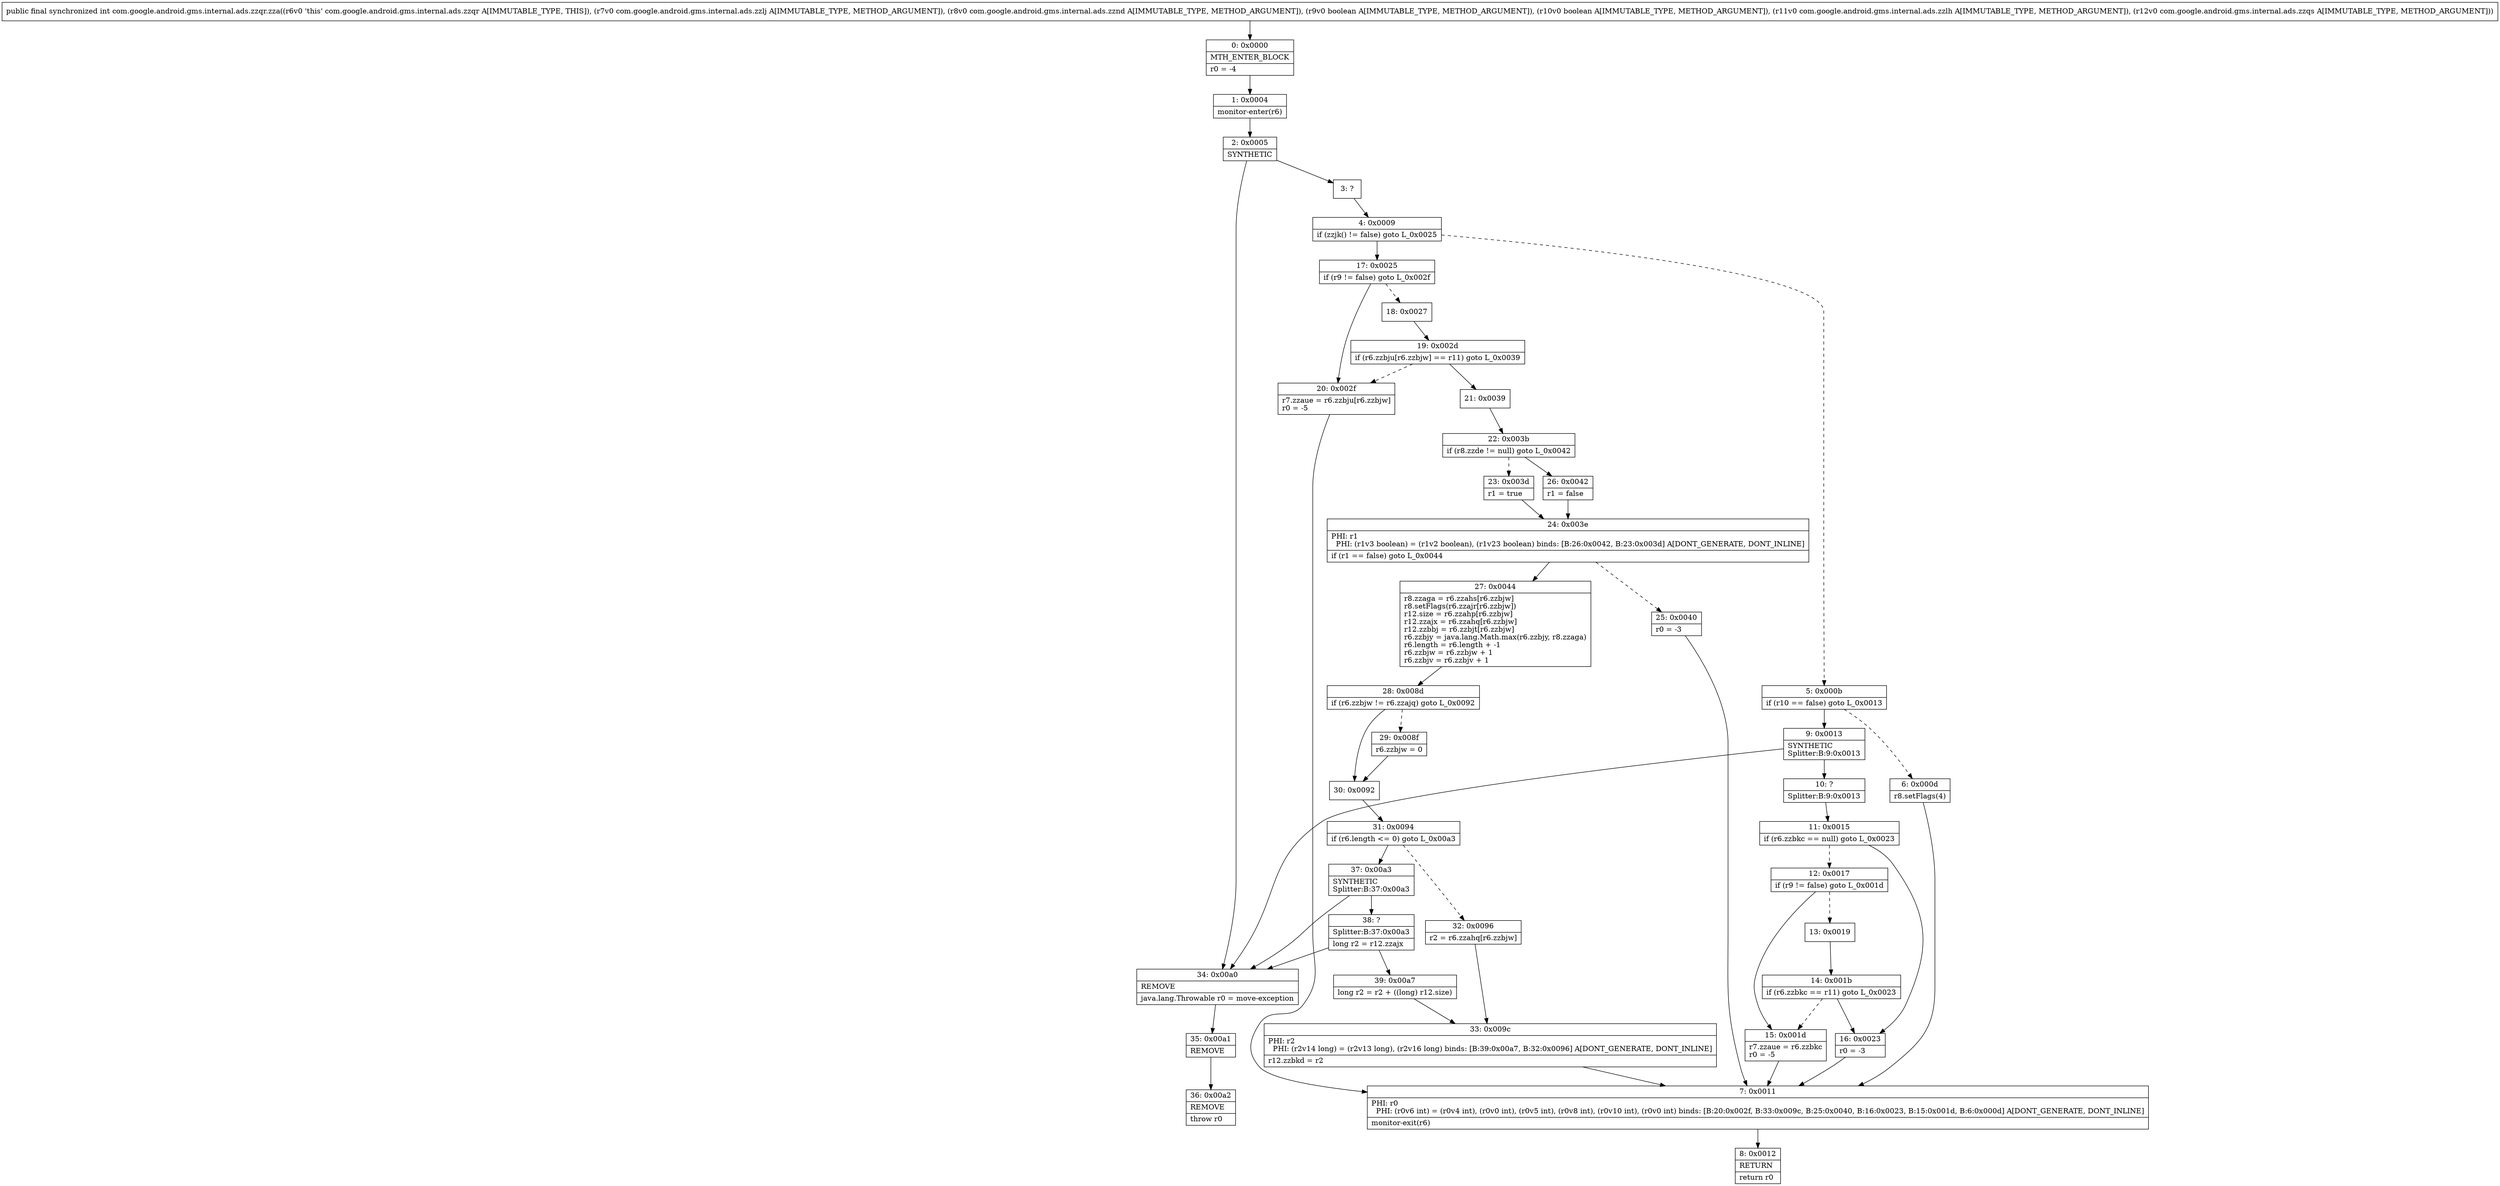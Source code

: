 digraph "CFG forcom.google.android.gms.internal.ads.zzqr.zza(Lcom\/google\/android\/gms\/internal\/ads\/zzlj;Lcom\/google\/android\/gms\/internal\/ads\/zznd;ZZLcom\/google\/android\/gms\/internal\/ads\/zzlh;Lcom\/google\/android\/gms\/internal\/ads\/zzqs;)I" {
Node_0 [shape=record,label="{0\:\ 0x0000|MTH_ENTER_BLOCK\l|r0 = \-4\l}"];
Node_1 [shape=record,label="{1\:\ 0x0004|monitor\-enter(r6)\l}"];
Node_2 [shape=record,label="{2\:\ 0x0005|SYNTHETIC\l}"];
Node_3 [shape=record,label="{3\:\ ?}"];
Node_4 [shape=record,label="{4\:\ 0x0009|if (zzjk() != false) goto L_0x0025\l}"];
Node_5 [shape=record,label="{5\:\ 0x000b|if (r10 == false) goto L_0x0013\l}"];
Node_6 [shape=record,label="{6\:\ 0x000d|r8.setFlags(4)\l}"];
Node_7 [shape=record,label="{7\:\ 0x0011|PHI: r0 \l  PHI: (r0v6 int) = (r0v4 int), (r0v0 int), (r0v5 int), (r0v8 int), (r0v10 int), (r0v0 int) binds: [B:20:0x002f, B:33:0x009c, B:25:0x0040, B:16:0x0023, B:15:0x001d, B:6:0x000d] A[DONT_GENERATE, DONT_INLINE]\l|monitor\-exit(r6)\l}"];
Node_8 [shape=record,label="{8\:\ 0x0012|RETURN\l|return r0\l}"];
Node_9 [shape=record,label="{9\:\ 0x0013|SYNTHETIC\lSplitter:B:9:0x0013\l}"];
Node_10 [shape=record,label="{10\:\ ?|Splitter:B:9:0x0013\l}"];
Node_11 [shape=record,label="{11\:\ 0x0015|if (r6.zzbkc == null) goto L_0x0023\l}"];
Node_12 [shape=record,label="{12\:\ 0x0017|if (r9 != false) goto L_0x001d\l}"];
Node_13 [shape=record,label="{13\:\ 0x0019}"];
Node_14 [shape=record,label="{14\:\ 0x001b|if (r6.zzbkc == r11) goto L_0x0023\l}"];
Node_15 [shape=record,label="{15\:\ 0x001d|r7.zzaue = r6.zzbkc\lr0 = \-5\l}"];
Node_16 [shape=record,label="{16\:\ 0x0023|r0 = \-3\l}"];
Node_17 [shape=record,label="{17\:\ 0x0025|if (r9 != false) goto L_0x002f\l}"];
Node_18 [shape=record,label="{18\:\ 0x0027}"];
Node_19 [shape=record,label="{19\:\ 0x002d|if (r6.zzbju[r6.zzbjw] == r11) goto L_0x0039\l}"];
Node_20 [shape=record,label="{20\:\ 0x002f|r7.zzaue = r6.zzbju[r6.zzbjw]\lr0 = \-5\l}"];
Node_21 [shape=record,label="{21\:\ 0x0039}"];
Node_22 [shape=record,label="{22\:\ 0x003b|if (r8.zzde != null) goto L_0x0042\l}"];
Node_23 [shape=record,label="{23\:\ 0x003d|r1 = true\l}"];
Node_24 [shape=record,label="{24\:\ 0x003e|PHI: r1 \l  PHI: (r1v3 boolean) = (r1v2 boolean), (r1v23 boolean) binds: [B:26:0x0042, B:23:0x003d] A[DONT_GENERATE, DONT_INLINE]\l|if (r1 == false) goto L_0x0044\l}"];
Node_25 [shape=record,label="{25\:\ 0x0040|r0 = \-3\l}"];
Node_26 [shape=record,label="{26\:\ 0x0042|r1 = false\l}"];
Node_27 [shape=record,label="{27\:\ 0x0044|r8.zzaga = r6.zzahs[r6.zzbjw]\lr8.setFlags(r6.zzajr[r6.zzbjw])\lr12.size = r6.zzahp[r6.zzbjw]\lr12.zzajx = r6.zzahq[r6.zzbjw]\lr12.zzbbj = r6.zzbjt[r6.zzbjw]\lr6.zzbjy = java.lang.Math.max(r6.zzbjy, r8.zzaga)\lr6.length = r6.length + \-1\lr6.zzbjw = r6.zzbjw + 1\lr6.zzbjv = r6.zzbjv + 1\l}"];
Node_28 [shape=record,label="{28\:\ 0x008d|if (r6.zzbjw != r6.zzajq) goto L_0x0092\l}"];
Node_29 [shape=record,label="{29\:\ 0x008f|r6.zzbjw = 0\l}"];
Node_30 [shape=record,label="{30\:\ 0x0092}"];
Node_31 [shape=record,label="{31\:\ 0x0094|if (r6.length \<= 0) goto L_0x00a3\l}"];
Node_32 [shape=record,label="{32\:\ 0x0096|r2 = r6.zzahq[r6.zzbjw]\l}"];
Node_33 [shape=record,label="{33\:\ 0x009c|PHI: r2 \l  PHI: (r2v14 long) = (r2v13 long), (r2v16 long) binds: [B:39:0x00a7, B:32:0x0096] A[DONT_GENERATE, DONT_INLINE]\l|r12.zzbkd = r2\l}"];
Node_34 [shape=record,label="{34\:\ 0x00a0|REMOVE\l|java.lang.Throwable r0 = move\-exception\l}"];
Node_35 [shape=record,label="{35\:\ 0x00a1|REMOVE\l}"];
Node_36 [shape=record,label="{36\:\ 0x00a2|REMOVE\l|throw r0\l}"];
Node_37 [shape=record,label="{37\:\ 0x00a3|SYNTHETIC\lSplitter:B:37:0x00a3\l}"];
Node_38 [shape=record,label="{38\:\ ?|Splitter:B:37:0x00a3\l|long r2 = r12.zzajx\l}"];
Node_39 [shape=record,label="{39\:\ 0x00a7|long r2 = r2 + ((long) r12.size)\l}"];
MethodNode[shape=record,label="{public final synchronized int com.google.android.gms.internal.ads.zzqr.zza((r6v0 'this' com.google.android.gms.internal.ads.zzqr A[IMMUTABLE_TYPE, THIS]), (r7v0 com.google.android.gms.internal.ads.zzlj A[IMMUTABLE_TYPE, METHOD_ARGUMENT]), (r8v0 com.google.android.gms.internal.ads.zznd A[IMMUTABLE_TYPE, METHOD_ARGUMENT]), (r9v0 boolean A[IMMUTABLE_TYPE, METHOD_ARGUMENT]), (r10v0 boolean A[IMMUTABLE_TYPE, METHOD_ARGUMENT]), (r11v0 com.google.android.gms.internal.ads.zzlh A[IMMUTABLE_TYPE, METHOD_ARGUMENT]), (r12v0 com.google.android.gms.internal.ads.zzqs A[IMMUTABLE_TYPE, METHOD_ARGUMENT])) }"];
MethodNode -> Node_0;
Node_0 -> Node_1;
Node_1 -> Node_2;
Node_2 -> Node_3;
Node_2 -> Node_34;
Node_3 -> Node_4;
Node_4 -> Node_5[style=dashed];
Node_4 -> Node_17;
Node_5 -> Node_6[style=dashed];
Node_5 -> Node_9;
Node_6 -> Node_7;
Node_7 -> Node_8;
Node_9 -> Node_10;
Node_9 -> Node_34;
Node_10 -> Node_11;
Node_11 -> Node_12[style=dashed];
Node_11 -> Node_16;
Node_12 -> Node_13[style=dashed];
Node_12 -> Node_15;
Node_13 -> Node_14;
Node_14 -> Node_15[style=dashed];
Node_14 -> Node_16;
Node_15 -> Node_7;
Node_16 -> Node_7;
Node_17 -> Node_18[style=dashed];
Node_17 -> Node_20;
Node_18 -> Node_19;
Node_19 -> Node_20[style=dashed];
Node_19 -> Node_21;
Node_20 -> Node_7;
Node_21 -> Node_22;
Node_22 -> Node_23[style=dashed];
Node_22 -> Node_26;
Node_23 -> Node_24;
Node_24 -> Node_25[style=dashed];
Node_24 -> Node_27;
Node_25 -> Node_7;
Node_26 -> Node_24;
Node_27 -> Node_28;
Node_28 -> Node_29[style=dashed];
Node_28 -> Node_30;
Node_29 -> Node_30;
Node_30 -> Node_31;
Node_31 -> Node_32[style=dashed];
Node_31 -> Node_37;
Node_32 -> Node_33;
Node_33 -> Node_7;
Node_34 -> Node_35;
Node_35 -> Node_36;
Node_37 -> Node_38;
Node_37 -> Node_34;
Node_38 -> Node_39;
Node_38 -> Node_34;
Node_39 -> Node_33;
}

